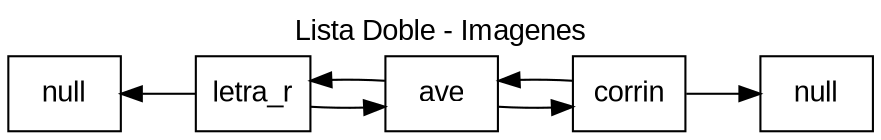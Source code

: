 digraph G {
fontname="Arial"label="Lista Doble - Imagenes"
labelloc = t
rankdir=LR;
node[shape="box" fontname="Arial"];
null0 [label="null"]
null1 [label="null"]
nodo_0 [label="letra_r"];
nodo_1 [label="ave"];
nodo_2 [label="corrin"];
nodo_0 -> nodo_1 -> nodo_2 -> null0;
null1 -> nodo_0 -> nodo_1 -> nodo_2[dir="back"] ;
}
